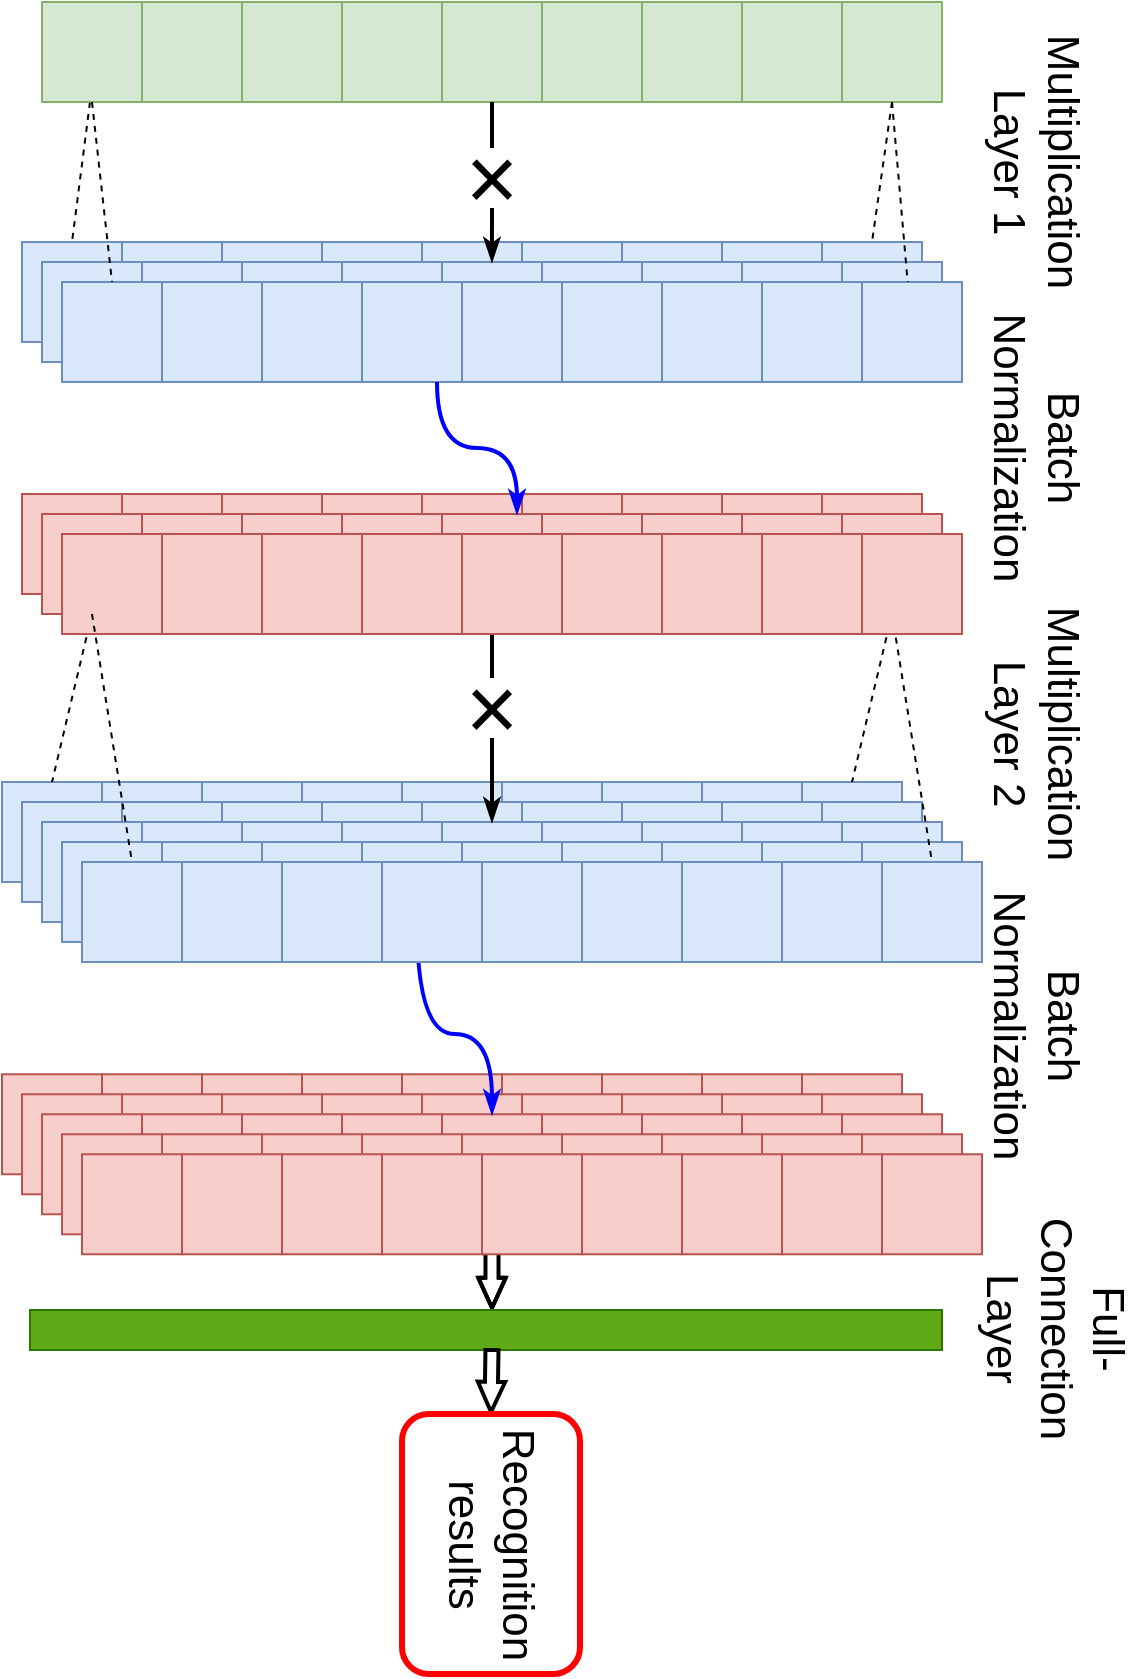 <mxfile version="10.8.4" type="github"><diagram id="c7hvyxZpMTyw9HyhRXOh" name="Page-1"><mxGraphModel dx="2818" dy="1021" grid="1" gridSize="10" guides="1" tooltips="1" connect="1" arrows="1" fold="1" page="1" pageScale="1" pageWidth="827" pageHeight="1169" background="#FFFFFF" math="0" shadow="0"><root><mxCell id="0"/><mxCell id="1" parent="0"/><mxCell id="ElHOxTtJ9Sg_juSngrBW-137" value="" style="endArrow=none;html=1;fontSize=45;exitX=0.5;exitY=0;exitDx=0;exitDy=0;strokeWidth=2;entryX=0.5;entryY=1;entryDx=0;entryDy=0;" parent="1" source="ElHOxTtJ9Sg_juSngrBW-136" edge="1" target="ElHOxTtJ9Sg_juSngrBW-229"><mxGeometry width="50" height="50" relative="1" as="geometry"><mxPoint x="-764" y="736" as="sourcePoint"/><mxPoint x="-400" y="485" as="targetPoint"/></mxGeometry></mxCell><mxCell id="ElHOxTtJ9Sg_juSngrBW-548" value="" style="rounded=0;whiteSpace=wrap;html=1;fillColor=#dae8fc;strokeColor=#6c8ebf;" parent="1" vertex="1"><mxGeometry x="-624" y="534" width="50" height="50" as="geometry"/></mxCell><mxCell id="ElHOxTtJ9Sg_juSngrBW-549" value="" style="rounded=0;whiteSpace=wrap;html=1;fillColor=#dae8fc;strokeColor=#6c8ebf;" parent="1" vertex="1"><mxGeometry x="-574" y="534" width="50" height="50" as="geometry"/></mxCell><mxCell id="ElHOxTtJ9Sg_juSngrBW-550" value="" style="rounded=0;whiteSpace=wrap;html=1;fillColor=#dae8fc;strokeColor=#6c8ebf;" parent="1" vertex="1"><mxGeometry x="-524" y="534" width="50" height="50" as="geometry"/></mxCell><mxCell id="ElHOxTtJ9Sg_juSngrBW-551" value="" style="rounded=0;whiteSpace=wrap;html=1;fillColor=#dae8fc;strokeColor=#6c8ebf;" parent="1" vertex="1"><mxGeometry x="-474" y="534" width="50" height="50" as="geometry"/></mxCell><mxCell id="ElHOxTtJ9Sg_juSngrBW-552" value="" style="rounded=0;whiteSpace=wrap;html=1;fillColor=#dae8fc;strokeColor=#6c8ebf;" parent="1" vertex="1"><mxGeometry x="-424" y="534" width="50" height="50" as="geometry"/></mxCell><mxCell id="ElHOxTtJ9Sg_juSngrBW-553" value="" style="rounded=0;whiteSpace=wrap;html=1;fillColor=#dae8fc;strokeColor=#6c8ebf;" parent="1" vertex="1"><mxGeometry x="-374" y="534" width="50" height="50" as="geometry"/></mxCell><mxCell id="ElHOxTtJ9Sg_juSngrBW-554" value="" style="rounded=0;whiteSpace=wrap;html=1;fillColor=#dae8fc;strokeColor=#6c8ebf;" parent="1" vertex="1"><mxGeometry x="-324" y="534" width="50" height="50" as="geometry"/></mxCell><mxCell id="ElHOxTtJ9Sg_juSngrBW-555" value="" style="rounded=0;whiteSpace=wrap;html=1;fillColor=#dae8fc;strokeColor=#6c8ebf;" parent="1" vertex="1"><mxGeometry x="-274" y="534" width="50" height="50" as="geometry"/></mxCell><mxCell id="ElHOxTtJ9Sg_juSngrBW-556" value="" style="rounded=0;whiteSpace=wrap;html=1;fillColor=#dae8fc;strokeColor=#6c8ebf;" parent="1" vertex="1"><mxGeometry x="-224" y="534" width="50" height="50" as="geometry"/></mxCell><mxCell id="ElHOxTtJ9Sg_juSngrBW-255" style="edgeStyle=none;rounded=0;orthogonalLoop=1;jettySize=auto;html=1;exitX=0.5;exitY=1;exitDx=0;exitDy=0;entryX=0.5;entryY=0;entryDx=0;entryDy=0;endArrow=none;endFill=0;strokeWidth=1;fontSize=45;dashed=1;" parent="1" source="ElHOxTtJ9Sg_juSngrBW-233" target="ElHOxTtJ9Sg_juSngrBW-556" edge="1"><mxGeometry relative="1" as="geometry"><mxPoint x="-163.833" y="480.667" as="sourcePoint"/><mxPoint x="-183.833" y="605.667" as="targetPoint"/></mxGeometry></mxCell><mxCell id="ElHOxTtJ9Sg_juSngrBW-253" style="edgeStyle=none;rounded=0;orthogonalLoop=1;jettySize=auto;html=1;exitX=0.5;exitY=1;exitDx=0;exitDy=0;endArrow=none;endFill=0;strokeWidth=1;fontSize=45;dashed=1;entryX=0.5;entryY=0;entryDx=0;entryDy=0;" parent="1" source="ElHOxTtJ9Sg_juSngrBW-225" target="ElHOxTtJ9Sg_juSngrBW-548" edge="1"><mxGeometry relative="1" as="geometry"><mxPoint x="-728.69" y="450.034" as="sourcePoint"/><mxPoint x="-748.69" y="534.172" as="targetPoint"/></mxGeometry></mxCell><mxCell id="ElHOxTtJ9Sg_juSngrBW-71" style="edgeStyle=none;rounded=0;orthogonalLoop=1;jettySize=auto;html=1;dashed=1;endArrow=none;endFill=0;strokeWidth=1;fontSize=45;entryX=0.5;entryY=0;entryDx=0;entryDy=0;" parent="1" target="ElHOxTtJ9Sg_juSngrBW-16" edge="1"><mxGeometry relative="1" as="geometry"><mxPoint x="-580" y="194" as="sourcePoint"/></mxGeometry></mxCell><mxCell id="ElHOxTtJ9Sg_juSngrBW-4" value="" style="rounded=0;whiteSpace=wrap;html=1;fillColor=#d5e8d4;strokeColor=#82b366;" parent="1" vertex="1"><mxGeometry x="-604" y="144" width="50" height="50" as="geometry"/></mxCell><mxCell id="ElHOxTtJ9Sg_juSngrBW-5" value="" style="rounded=0;whiteSpace=wrap;html=1;fillColor=#d5e8d4;strokeColor=#82b366;" parent="1" vertex="1"><mxGeometry x="-554" y="144" width="50" height="50" as="geometry"/></mxCell><mxCell id="ElHOxTtJ9Sg_juSngrBW-6" value="" style="rounded=0;whiteSpace=wrap;html=1;fillColor=#d5e8d4;strokeColor=#82b366;" parent="1" vertex="1"><mxGeometry x="-504" y="144" width="50" height="50" as="geometry"/></mxCell><mxCell id="ElHOxTtJ9Sg_juSngrBW-7" value="" style="rounded=0;whiteSpace=wrap;html=1;fillColor=#d5e8d4;strokeColor=#82b366;" parent="1" vertex="1"><mxGeometry x="-454" y="144" width="50" height="50" as="geometry"/></mxCell><mxCell id="ElHOxTtJ9Sg_juSngrBW-8" value="" style="rounded=0;whiteSpace=wrap;html=1;fillColor=#d5e8d4;strokeColor=#82b366;" parent="1" vertex="1"><mxGeometry x="-404" y="144" width="50" height="50" as="geometry"/></mxCell><mxCell id="ElHOxTtJ9Sg_juSngrBW-9" value="" style="rounded=0;whiteSpace=wrap;html=1;fillColor=#d5e8d4;strokeColor=#82b366;" parent="1" vertex="1"><mxGeometry x="-354" y="144" width="50" height="50" as="geometry"/></mxCell><mxCell id="ElHOxTtJ9Sg_juSngrBW-10" value="" style="rounded=0;whiteSpace=wrap;html=1;fillColor=#d5e8d4;strokeColor=#82b366;" parent="1" vertex="1"><mxGeometry x="-304" y="144" width="50" height="50" as="geometry"/></mxCell><mxCell id="ElHOxTtJ9Sg_juSngrBW-11" value="" style="rounded=0;whiteSpace=wrap;html=1;fillColor=#d5e8d4;strokeColor=#82b366;" parent="1" vertex="1"><mxGeometry x="-254" y="144" width="50" height="50" as="geometry"/></mxCell><mxCell id="ElHOxTtJ9Sg_juSngrBW-73" style="edgeStyle=none;rounded=0;orthogonalLoop=1;jettySize=auto;html=1;exitX=0.5;exitY=1;exitDx=0;exitDy=0;entryX=0.5;entryY=0;entryDx=0;entryDy=0;dashed=1;endArrow=none;endFill=0;strokeWidth=1;fontSize=45;" parent="1" source="ElHOxTtJ9Sg_juSngrBW-12" target="ElHOxTtJ9Sg_juSngrBW-24" edge="1"><mxGeometry relative="1" as="geometry"/></mxCell><mxCell id="ElHOxTtJ9Sg_juSngrBW-12" value="" style="rounded=0;whiteSpace=wrap;html=1;fillColor=#d5e8d4;strokeColor=#82b366;" parent="1" vertex="1"><mxGeometry x="-204" y="144" width="50" height="50" as="geometry"/></mxCell><mxCell id="ElHOxTtJ9Sg_juSngrBW-16" value="" style="rounded=0;whiteSpace=wrap;html=1;fillColor=#dae8fc;strokeColor=#6c8ebf;" parent="1" vertex="1"><mxGeometry x="-614" y="264" width="50" height="50" as="geometry"/></mxCell><mxCell id="ElHOxTtJ9Sg_juSngrBW-17" value="" style="rounded=0;whiteSpace=wrap;html=1;fillColor=#dae8fc;strokeColor=#6c8ebf;" parent="1" vertex="1"><mxGeometry x="-564" y="264" width="50" height="50" as="geometry"/></mxCell><mxCell id="ElHOxTtJ9Sg_juSngrBW-18" value="" style="rounded=0;whiteSpace=wrap;html=1;fillColor=#dae8fc;strokeColor=#6c8ebf;" parent="1" vertex="1"><mxGeometry x="-514" y="264" width="50" height="50" as="geometry"/></mxCell><mxCell id="ElHOxTtJ9Sg_juSngrBW-19" value="" style="rounded=0;whiteSpace=wrap;html=1;fillColor=#dae8fc;strokeColor=#6c8ebf;" parent="1" vertex="1"><mxGeometry x="-464" y="264" width="50" height="50" as="geometry"/></mxCell><mxCell id="ElHOxTtJ9Sg_juSngrBW-20" value="" style="rounded=0;whiteSpace=wrap;html=1;fillColor=#dae8fc;strokeColor=#6c8ebf;" parent="1" vertex="1"><mxGeometry x="-414" y="264" width="50" height="50" as="geometry"/></mxCell><mxCell id="ElHOxTtJ9Sg_juSngrBW-21" value="" style="rounded=0;whiteSpace=wrap;html=1;fillColor=#dae8fc;strokeColor=#6c8ebf;" parent="1" vertex="1"><mxGeometry x="-364" y="264" width="50" height="50" as="geometry"/></mxCell><mxCell id="ElHOxTtJ9Sg_juSngrBW-22" value="" style="rounded=0;whiteSpace=wrap;html=1;fillColor=#dae8fc;strokeColor=#6c8ebf;" parent="1" vertex="1"><mxGeometry x="-314" y="264" width="50" height="50" as="geometry"/></mxCell><mxCell id="ElHOxTtJ9Sg_juSngrBW-23" value="" style="rounded=0;whiteSpace=wrap;html=1;fillColor=#dae8fc;strokeColor=#6c8ebf;" parent="1" vertex="1"><mxGeometry x="-264" y="264" width="50" height="50" as="geometry"/></mxCell><mxCell id="ElHOxTtJ9Sg_juSngrBW-24" value="" style="rounded=0;whiteSpace=wrap;html=1;fillColor=#dae8fc;strokeColor=#6c8ebf;" parent="1" vertex="1"><mxGeometry x="-214" y="264" width="50" height="50" as="geometry"/></mxCell><mxCell id="ElHOxTtJ9Sg_juSngrBW-28" value="" style="rounded=0;whiteSpace=wrap;html=1;fillColor=#dae8fc;strokeColor=#6c8ebf;" parent="1" vertex="1"><mxGeometry x="-604" y="274" width="50" height="50" as="geometry"/></mxCell><mxCell id="ElHOxTtJ9Sg_juSngrBW-29" value="" style="rounded=0;whiteSpace=wrap;html=1;fillColor=#dae8fc;strokeColor=#6c8ebf;" parent="1" vertex="1"><mxGeometry x="-554" y="274" width="50" height="50" as="geometry"/></mxCell><mxCell id="ElHOxTtJ9Sg_juSngrBW-30" value="" style="rounded=0;whiteSpace=wrap;html=1;fillColor=#dae8fc;strokeColor=#6c8ebf;" parent="1" vertex="1"><mxGeometry x="-504" y="274" width="50" height="50" as="geometry"/></mxCell><mxCell id="ElHOxTtJ9Sg_juSngrBW-31" value="" style="rounded=0;whiteSpace=wrap;html=1;fillColor=#dae8fc;strokeColor=#6c8ebf;" parent="1" vertex="1"><mxGeometry x="-454" y="274" width="50" height="50" as="geometry"/></mxCell><mxCell id="ElHOxTtJ9Sg_juSngrBW-32" value="" style="rounded=0;whiteSpace=wrap;html=1;fillColor=#dae8fc;strokeColor=#6c8ebf;" parent="1" vertex="1"><mxGeometry x="-404" y="274" width="50" height="50" as="geometry"/></mxCell><mxCell id="ElHOxTtJ9Sg_juSngrBW-33" value="" style="rounded=0;whiteSpace=wrap;html=1;fillColor=#dae8fc;strokeColor=#6c8ebf;" parent="1" vertex="1"><mxGeometry x="-354" y="274" width="50" height="50" as="geometry"/></mxCell><mxCell id="ElHOxTtJ9Sg_juSngrBW-34" value="" style="rounded=0;whiteSpace=wrap;html=1;fillColor=#dae8fc;strokeColor=#6c8ebf;" parent="1" vertex="1"><mxGeometry x="-304" y="274" width="50" height="50" as="geometry"/></mxCell><mxCell id="ElHOxTtJ9Sg_juSngrBW-35" value="" style="rounded=0;whiteSpace=wrap;html=1;fillColor=#dae8fc;strokeColor=#6c8ebf;" parent="1" vertex="1"><mxGeometry x="-254" y="274" width="50" height="50" as="geometry"/></mxCell><mxCell id="ElHOxTtJ9Sg_juSngrBW-36" value="" style="rounded=0;whiteSpace=wrap;html=1;fillColor=#dae8fc;strokeColor=#6c8ebf;" parent="1" vertex="1"><mxGeometry x="-204" y="274" width="50" height="50" as="geometry"/></mxCell><mxCell id="ElHOxTtJ9Sg_juSngrBW-40" value="" style="rounded=0;whiteSpace=wrap;html=1;fillColor=#dae8fc;strokeColor=#6c8ebf;" parent="1" vertex="1"><mxGeometry x="-594" y="284" width="50" height="50" as="geometry"/></mxCell><mxCell id="ElHOxTtJ9Sg_juSngrBW-41" value="" style="rounded=0;whiteSpace=wrap;html=1;fillColor=#dae8fc;strokeColor=#6c8ebf;" parent="1" vertex="1"><mxGeometry x="-544" y="284" width="50" height="50" as="geometry"/></mxCell><mxCell id="ElHOxTtJ9Sg_juSngrBW-42" value="" style="rounded=0;whiteSpace=wrap;html=1;fillColor=#dae8fc;strokeColor=#6c8ebf;" parent="1" vertex="1"><mxGeometry x="-494" y="284" width="50" height="50" as="geometry"/></mxCell><mxCell id="ElHOxTtJ9Sg_juSngrBW-43" value="" style="rounded=0;whiteSpace=wrap;html=1;fillColor=#dae8fc;strokeColor=#6c8ebf;" parent="1" vertex="1"><mxGeometry x="-444" y="284" width="50" height="50" as="geometry"/></mxCell><mxCell id="ElHOxTtJ9Sg_juSngrBW-44" value="" style="rounded=0;whiteSpace=wrap;html=1;fillColor=#dae8fc;strokeColor=#6c8ebf;" parent="1" vertex="1"><mxGeometry x="-394" y="284" width="50" height="50" as="geometry"/></mxCell><mxCell id="ElHOxTtJ9Sg_juSngrBW-45" value="" style="rounded=0;whiteSpace=wrap;html=1;fillColor=#dae8fc;strokeColor=#6c8ebf;" parent="1" vertex="1"><mxGeometry x="-344" y="284" width="50" height="50" as="geometry"/></mxCell><mxCell id="ElHOxTtJ9Sg_juSngrBW-46" value="" style="rounded=0;whiteSpace=wrap;html=1;fillColor=#dae8fc;strokeColor=#6c8ebf;" parent="1" vertex="1"><mxGeometry x="-294" y="284" width="50" height="50" as="geometry"/></mxCell><mxCell id="ElHOxTtJ9Sg_juSngrBW-47" value="" style="rounded=0;whiteSpace=wrap;html=1;fillColor=#dae8fc;strokeColor=#6c8ebf;" parent="1" vertex="1"><mxGeometry x="-244" y="284" width="50" height="50" as="geometry"/></mxCell><mxCell id="ElHOxTtJ9Sg_juSngrBW-48" value="" style="rounded=0;whiteSpace=wrap;html=1;fillColor=#dae8fc;strokeColor=#6c8ebf;" parent="1" vertex="1"><mxGeometry x="-194" y="284" width="50" height="50" as="geometry"/></mxCell><mxCell id="ElHOxTtJ9Sg_juSngrBW-69" style="edgeStyle=none;rounded=0;orthogonalLoop=1;jettySize=auto;html=1;exitX=0.5;exitY=1;exitDx=0;exitDy=0;entryX=0.5;entryY=0;entryDx=0;entryDy=0;fontSize=45;endArrow=classicThin;endFill=1;strokeWidth=2;" parent="1" source="ElHOxTtJ9Sg_juSngrBW-49" edge="1"><mxGeometry relative="1" as="geometry"><mxPoint x="-379.034" y="273.897" as="targetPoint"/></mxGeometry></mxCell><mxCell id="ElHOxTtJ9Sg_juSngrBW-49" value="×" style="rounded=0;whiteSpace=wrap;html=1;textDirection=ltr;labelPosition=center;verticalLabelPosition=middle;align=center;verticalAlign=middle;fontSize=45;strokeColor=none;" parent="1" vertex="1"><mxGeometry x="-394" y="217" width="30" height="30" as="geometry"/></mxCell><mxCell id="ElHOxTtJ9Sg_juSngrBW-67" value="" style="endArrow=none;html=1;fontSize=45;entryX=0.5;entryY=1;entryDx=0;entryDy=0;exitX=0.5;exitY=0;exitDx=0;exitDy=0;strokeWidth=2;" parent="1" source="ElHOxTtJ9Sg_juSngrBW-49" target="ElHOxTtJ9Sg_juSngrBW-8" edge="1"><mxGeometry width="50" height="50" relative="1" as="geometry"><mxPoint x="-764" y="444" as="sourcePoint"/><mxPoint x="-714" y="394" as="targetPoint"/></mxGeometry></mxCell><mxCell id="ElHOxTtJ9Sg_juSngrBW-70" style="edgeStyle=none;rounded=0;orthogonalLoop=1;jettySize=auto;html=1;exitX=0.5;exitY=1;exitDx=0;exitDy=0;entryX=0.5;entryY=0;entryDx=0;entryDy=0;endArrow=none;endFill=0;strokeWidth=1;fontSize=45;dashed=1;" parent="1" source="ElHOxTtJ9Sg_juSngrBW-4" target="ElHOxTtJ9Sg_juSngrBW-40" edge="1"><mxGeometry relative="1" as="geometry"><mxPoint x="-729" y="194" as="sourcePoint"/></mxGeometry></mxCell><mxCell id="ElHOxTtJ9Sg_juSngrBW-72" style="edgeStyle=none;rounded=0;orthogonalLoop=1;jettySize=auto;html=1;exitX=0.5;exitY=1;exitDx=0;exitDy=0;dashed=1;endArrow=none;endFill=0;strokeWidth=1;fontSize=45;" parent="1" source="ElHOxTtJ9Sg_juSngrBW-12" target="ElHOxTtJ9Sg_juSngrBW-48" edge="1"><mxGeometry relative="1" as="geometry"/></mxCell><mxCell id="ElHOxTtJ9Sg_juSngrBW-136" value="×" style="rounded=0;whiteSpace=wrap;html=1;textDirection=ltr;labelPosition=center;verticalLabelPosition=middle;align=center;verticalAlign=middle;fontSize=45;strokeColor=none;" parent="1" vertex="1"><mxGeometry x="-394" y="482" width="30" height="30" as="geometry"/></mxCell><mxCell id="ElHOxTtJ9Sg_juSngrBW-213" value="" style="rounded=0;whiteSpace=wrap;html=1;fillColor=#f8cecc;strokeColor=#b85450;" parent="1" vertex="1"><mxGeometry x="-614" y="390" width="50" height="50" as="geometry"/></mxCell><mxCell id="ElHOxTtJ9Sg_juSngrBW-214" value="" style="rounded=0;whiteSpace=wrap;html=1;fillColor=#f8cecc;strokeColor=#b85450;" parent="1" vertex="1"><mxGeometry x="-564" y="390" width="50" height="50" as="geometry"/></mxCell><mxCell id="ElHOxTtJ9Sg_juSngrBW-215" value="" style="rounded=0;whiteSpace=wrap;html=1;fillColor=#f8cecc;strokeColor=#b85450;" parent="1" vertex="1"><mxGeometry x="-514" y="390" width="50" height="50" as="geometry"/></mxCell><mxCell id="ElHOxTtJ9Sg_juSngrBW-216" value="" style="rounded=0;whiteSpace=wrap;html=1;fillColor=#f8cecc;strokeColor=#b85450;" parent="1" vertex="1"><mxGeometry x="-464" y="390" width="50" height="50" as="geometry"/></mxCell><mxCell id="ElHOxTtJ9Sg_juSngrBW-217" value="" style="rounded=0;whiteSpace=wrap;html=1;fillColor=#f8cecc;strokeColor=#b85450;" parent="1" vertex="1"><mxGeometry x="-414" y="390" width="50" height="50" as="geometry"/></mxCell><mxCell id="ElHOxTtJ9Sg_juSngrBW-218" value="" style="rounded=0;whiteSpace=wrap;html=1;fillColor=#f8cecc;strokeColor=#b85450;" parent="1" vertex="1"><mxGeometry x="-364" y="390" width="50" height="50" as="geometry"/></mxCell><mxCell id="ElHOxTtJ9Sg_juSngrBW-219" value="" style="rounded=0;whiteSpace=wrap;html=1;fillColor=#f8cecc;strokeColor=#b85450;" parent="1" vertex="1"><mxGeometry x="-314" y="390" width="50" height="50" as="geometry"/></mxCell><mxCell id="ElHOxTtJ9Sg_juSngrBW-220" value="" style="rounded=0;whiteSpace=wrap;html=1;fillColor=#f8cecc;strokeColor=#b85450;" parent="1" vertex="1"><mxGeometry x="-264" y="390" width="50" height="50" as="geometry"/></mxCell><mxCell id="ElHOxTtJ9Sg_juSngrBW-221" value="" style="rounded=0;whiteSpace=wrap;html=1;fillColor=#f8cecc;strokeColor=#b85450;" parent="1" vertex="1"><mxGeometry x="-214" y="390" width="50" height="50" as="geometry"/></mxCell><mxCell id="ElHOxTtJ9Sg_juSngrBW-225" value="" style="rounded=0;whiteSpace=wrap;html=1;fillColor=#f8cecc;strokeColor=#b85450;" parent="1" vertex="1"><mxGeometry x="-604" y="400" width="50" height="50" as="geometry"/></mxCell><mxCell id="ElHOxTtJ9Sg_juSngrBW-226" value="" style="rounded=0;whiteSpace=wrap;html=1;fillColor=#f8cecc;strokeColor=#b85450;" parent="1" vertex="1"><mxGeometry x="-554" y="400" width="50" height="50" as="geometry"/></mxCell><mxCell id="ElHOxTtJ9Sg_juSngrBW-227" value="" style="rounded=0;whiteSpace=wrap;html=1;fillColor=#f8cecc;strokeColor=#b85450;" parent="1" vertex="1"><mxGeometry x="-504" y="400" width="50" height="50" as="geometry"/></mxCell><mxCell id="ElHOxTtJ9Sg_juSngrBW-228" value="" style="rounded=0;whiteSpace=wrap;html=1;fillColor=#f8cecc;strokeColor=#b85450;" parent="1" vertex="1"><mxGeometry x="-454" y="400" width="50" height="50" as="geometry"/></mxCell><mxCell id="ElHOxTtJ9Sg_juSngrBW-229" value="" style="rounded=0;whiteSpace=wrap;html=1;fillColor=#f8cecc;strokeColor=#b85450;" parent="1" vertex="1"><mxGeometry x="-404" y="400" width="50" height="50" as="geometry"/></mxCell><mxCell id="ElHOxTtJ9Sg_juSngrBW-230" value="" style="rounded=0;whiteSpace=wrap;html=1;fillColor=#f8cecc;strokeColor=#b85450;" parent="1" vertex="1"><mxGeometry x="-354" y="400" width="50" height="50" as="geometry"/></mxCell><mxCell id="ElHOxTtJ9Sg_juSngrBW-231" value="" style="rounded=0;whiteSpace=wrap;html=1;fillColor=#f8cecc;strokeColor=#b85450;" parent="1" vertex="1"><mxGeometry x="-304" y="400" width="50" height="50" as="geometry"/></mxCell><mxCell id="ElHOxTtJ9Sg_juSngrBW-232" value="" style="rounded=0;whiteSpace=wrap;html=1;fillColor=#f8cecc;strokeColor=#b85450;" parent="1" vertex="1"><mxGeometry x="-254" y="400" width="50" height="50" as="geometry"/></mxCell><mxCell id="ElHOxTtJ9Sg_juSngrBW-233" value="" style="rounded=0;whiteSpace=wrap;html=1;fillColor=#f8cecc;strokeColor=#b85450;" parent="1" vertex="1"><mxGeometry x="-204" y="400" width="50" height="50" as="geometry"/></mxCell><mxCell id="ElHOxTtJ9Sg_juSngrBW-237" value="" style="rounded=0;whiteSpace=wrap;html=1;fillColor=#f8cecc;strokeColor=#b85450;" parent="1" vertex="1"><mxGeometry x="-594" y="410" width="50" height="50" as="geometry"/></mxCell><mxCell id="ElHOxTtJ9Sg_juSngrBW-238" value="" style="rounded=0;whiteSpace=wrap;html=1;fillColor=#f8cecc;strokeColor=#b85450;" parent="1" vertex="1"><mxGeometry x="-544" y="410" width="50" height="50" as="geometry"/></mxCell><mxCell id="ElHOxTtJ9Sg_juSngrBW-239" value="" style="rounded=0;whiteSpace=wrap;html=1;fillColor=#f8cecc;strokeColor=#b85450;" parent="1" vertex="1"><mxGeometry x="-494" y="410" width="50" height="50" as="geometry"/></mxCell><mxCell id="ElHOxTtJ9Sg_juSngrBW-240" value="" style="rounded=0;whiteSpace=wrap;html=1;fillColor=#f8cecc;strokeColor=#b85450;" parent="1" vertex="1"><mxGeometry x="-444" y="410" width="50" height="50" as="geometry"/></mxCell><mxCell id="ElHOxTtJ9Sg_juSngrBW-241" value="" style="rounded=0;whiteSpace=wrap;html=1;fillColor=#f8cecc;strokeColor=#b85450;" parent="1" vertex="1"><mxGeometry x="-394" y="410" width="50" height="50" as="geometry"/></mxCell><mxCell id="ElHOxTtJ9Sg_juSngrBW-242" value="" style="rounded=0;whiteSpace=wrap;html=1;fillColor=#f8cecc;strokeColor=#b85450;" parent="1" vertex="1"><mxGeometry x="-344" y="410" width="50" height="50" as="geometry"/></mxCell><mxCell id="ElHOxTtJ9Sg_juSngrBW-243" value="" style="rounded=0;whiteSpace=wrap;html=1;fillColor=#f8cecc;strokeColor=#b85450;" parent="1" vertex="1"><mxGeometry x="-294" y="410" width="50" height="50" as="geometry"/></mxCell><mxCell id="ElHOxTtJ9Sg_juSngrBW-244" value="" style="rounded=0;whiteSpace=wrap;html=1;fillColor=#f8cecc;strokeColor=#b85450;" parent="1" vertex="1"><mxGeometry x="-244" y="410" width="50" height="50" as="geometry"/></mxCell><mxCell id="ElHOxTtJ9Sg_juSngrBW-256" value="Multiplication Layer 1" style="rounded=0;whiteSpace=wrap;html=1;fontSize=22;align=center;strokeColor=none;fontFamily=Helvetica;rotation=90;" parent="1" vertex="1"><mxGeometry x="-154" y="200" width="94" height="48" as="geometry"/></mxCell><mxCell id="ElHOxTtJ9Sg_juSngrBW-261" value="Batch Normalization&lt;br style=&quot;font-size: 22px;&quot;&gt;" style="rounded=0;whiteSpace=wrap;html=1;fontSize=22;align=center;strokeColor=none;fontFamily=Helvetica;rotation=90;" parent="1" vertex="1"><mxGeometry x="-154" y="343" width="94" height="48" as="geometry"/></mxCell><mxCell id="ElHOxTtJ9Sg_juSngrBW-475" value="" style="rounded=0;whiteSpace=wrap;html=1;fillColor=#dae8fc;strokeColor=#6c8ebf;" parent="1" vertex="1"><mxGeometry x="-614" y="544" width="50" height="50" as="geometry"/></mxCell><mxCell id="ElHOxTtJ9Sg_juSngrBW-476" value="" style="rounded=0;whiteSpace=wrap;html=1;fillColor=#dae8fc;strokeColor=#6c8ebf;" parent="1" vertex="1"><mxGeometry x="-564" y="544" width="50" height="50" as="geometry"/></mxCell><mxCell id="ElHOxTtJ9Sg_juSngrBW-477" value="" style="rounded=0;whiteSpace=wrap;html=1;fillColor=#dae8fc;strokeColor=#6c8ebf;" parent="1" vertex="1"><mxGeometry x="-514" y="544" width="50" height="50" as="geometry"/></mxCell><mxCell id="ElHOxTtJ9Sg_juSngrBW-478" value="" style="rounded=0;whiteSpace=wrap;html=1;fillColor=#dae8fc;strokeColor=#6c8ebf;" parent="1" vertex="1"><mxGeometry x="-464" y="544" width="50" height="50" as="geometry"/></mxCell><mxCell id="ElHOxTtJ9Sg_juSngrBW-479" value="" style="rounded=0;whiteSpace=wrap;html=1;fillColor=#dae8fc;strokeColor=#6c8ebf;" parent="1" vertex="1"><mxGeometry x="-414" y="544" width="50" height="50" as="geometry"/></mxCell><mxCell id="ElHOxTtJ9Sg_juSngrBW-480" value="" style="rounded=0;whiteSpace=wrap;html=1;fillColor=#dae8fc;strokeColor=#6c8ebf;" parent="1" vertex="1"><mxGeometry x="-364" y="544" width="50" height="50" as="geometry"/></mxCell><mxCell id="ElHOxTtJ9Sg_juSngrBW-481" value="" style="rounded=0;whiteSpace=wrap;html=1;fillColor=#dae8fc;strokeColor=#6c8ebf;" parent="1" vertex="1"><mxGeometry x="-314" y="544" width="50" height="50" as="geometry"/></mxCell><mxCell id="ElHOxTtJ9Sg_juSngrBW-482" value="" style="rounded=0;whiteSpace=wrap;html=1;fillColor=#dae8fc;strokeColor=#6c8ebf;" parent="1" vertex="1"><mxGeometry x="-264" y="544" width="50" height="50" as="geometry"/></mxCell><mxCell id="ElHOxTtJ9Sg_juSngrBW-483" value="" style="rounded=0;whiteSpace=wrap;html=1;fillColor=#dae8fc;strokeColor=#6c8ebf;" parent="1" vertex="1"><mxGeometry x="-214" y="544" width="50" height="50" as="geometry"/></mxCell><mxCell id="ElHOxTtJ9Sg_juSngrBW-487" value="" style="rounded=0;whiteSpace=wrap;html=1;fillColor=#dae8fc;strokeColor=#6c8ebf;" parent="1" vertex="1"><mxGeometry x="-604" y="554" width="50" height="50" as="geometry"/></mxCell><mxCell id="ElHOxTtJ9Sg_juSngrBW-488" value="" style="rounded=0;whiteSpace=wrap;html=1;fillColor=#dae8fc;strokeColor=#6c8ebf;" parent="1" vertex="1"><mxGeometry x="-554" y="554" width="50" height="50" as="geometry"/></mxCell><mxCell id="ElHOxTtJ9Sg_juSngrBW-489" value="" style="rounded=0;whiteSpace=wrap;html=1;fillColor=#dae8fc;strokeColor=#6c8ebf;" parent="1" vertex="1"><mxGeometry x="-504" y="554" width="50" height="50" as="geometry"/></mxCell><mxCell id="ElHOxTtJ9Sg_juSngrBW-490" value="" style="rounded=0;whiteSpace=wrap;html=1;fillColor=#dae8fc;strokeColor=#6c8ebf;" parent="1" vertex="1"><mxGeometry x="-454" y="554" width="50" height="50" as="geometry"/></mxCell><mxCell id="ElHOxTtJ9Sg_juSngrBW-491" value="" style="rounded=0;whiteSpace=wrap;html=1;fillColor=#dae8fc;strokeColor=#6c8ebf;" parent="1" vertex="1"><mxGeometry x="-404" y="554" width="50" height="50" as="geometry"/></mxCell><mxCell id="ElHOxTtJ9Sg_juSngrBW-492" value="" style="rounded=0;whiteSpace=wrap;html=1;fillColor=#dae8fc;strokeColor=#6c8ebf;" parent="1" vertex="1"><mxGeometry x="-354" y="554" width="50" height="50" as="geometry"/></mxCell><mxCell id="ElHOxTtJ9Sg_juSngrBW-493" value="" style="rounded=0;whiteSpace=wrap;html=1;fillColor=#dae8fc;strokeColor=#6c8ebf;" parent="1" vertex="1"><mxGeometry x="-304" y="554" width="50" height="50" as="geometry"/></mxCell><mxCell id="ElHOxTtJ9Sg_juSngrBW-494" value="" style="rounded=0;whiteSpace=wrap;html=1;fillColor=#dae8fc;strokeColor=#6c8ebf;" parent="1" vertex="1"><mxGeometry x="-254" y="554" width="50" height="50" as="geometry"/></mxCell><mxCell id="ElHOxTtJ9Sg_juSngrBW-495" value="" style="rounded=0;whiteSpace=wrap;html=1;fillColor=#dae8fc;strokeColor=#6c8ebf;" parent="1" vertex="1"><mxGeometry x="-204" y="554" width="50" height="50" as="geometry"/></mxCell><mxCell id="ElHOxTtJ9Sg_juSngrBW-499" value="" style="rounded=0;whiteSpace=wrap;html=1;fillColor=#dae8fc;strokeColor=#6c8ebf;" parent="1" vertex="1"><mxGeometry x="-594" y="564" width="50" height="50" as="geometry"/></mxCell><mxCell id="ElHOxTtJ9Sg_juSngrBW-500" value="" style="rounded=0;whiteSpace=wrap;html=1;fillColor=#dae8fc;strokeColor=#6c8ebf;" parent="1" vertex="1"><mxGeometry x="-544" y="564" width="50" height="50" as="geometry"/></mxCell><mxCell id="ElHOxTtJ9Sg_juSngrBW-501" value="" style="rounded=0;whiteSpace=wrap;html=1;fillColor=#dae8fc;strokeColor=#6c8ebf;" parent="1" vertex="1"><mxGeometry x="-494" y="564" width="50" height="50" as="geometry"/></mxCell><mxCell id="ElHOxTtJ9Sg_juSngrBW-502" value="" style="rounded=0;whiteSpace=wrap;html=1;fillColor=#dae8fc;strokeColor=#6c8ebf;" parent="1" vertex="1"><mxGeometry x="-444" y="564" width="50" height="50" as="geometry"/></mxCell><mxCell id="ElHOxTtJ9Sg_juSngrBW-503" value="" style="rounded=0;whiteSpace=wrap;html=1;fillColor=#dae8fc;strokeColor=#6c8ebf;" parent="1" vertex="1"><mxGeometry x="-394" y="564" width="50" height="50" as="geometry"/></mxCell><mxCell id="ElHOxTtJ9Sg_juSngrBW-504" value="" style="rounded=0;whiteSpace=wrap;html=1;fillColor=#dae8fc;strokeColor=#6c8ebf;" parent="1" vertex="1"><mxGeometry x="-344" y="564" width="50" height="50" as="geometry"/></mxCell><mxCell id="ElHOxTtJ9Sg_juSngrBW-505" value="" style="rounded=0;whiteSpace=wrap;html=1;fillColor=#dae8fc;strokeColor=#6c8ebf;" parent="1" vertex="1"><mxGeometry x="-294" y="564" width="50" height="50" as="geometry"/></mxCell><mxCell id="ElHOxTtJ9Sg_juSngrBW-506" value="" style="rounded=0;whiteSpace=wrap;html=1;fillColor=#dae8fc;strokeColor=#6c8ebf;" parent="1" vertex="1"><mxGeometry x="-244" y="564" width="50" height="50" as="geometry"/></mxCell><mxCell id="ElHOxTtJ9Sg_juSngrBW-507" value="" style="rounded=0;whiteSpace=wrap;html=1;fillColor=#dae8fc;strokeColor=#6c8ebf;" parent="1" vertex="1"><mxGeometry x="-194" y="564" width="50" height="50" as="geometry"/></mxCell><mxCell id="ElHOxTtJ9Sg_juSngrBW-585" style="edgeStyle=orthogonalEdgeStyle;shape=flexArrow;curved=1;rounded=0;orthogonalLoop=1;jettySize=auto;html=1;labelBackgroundColor=none;endArrow=classicThin;endFill=1;strokeColor=#000000;strokeWidth=2;fontFamily=Times New Roman;fontSize=30;width=5.517;endSize=4.366;endWidth=5.161;exitX=0.5;exitY=1;exitDx=0;exitDy=0;" parent="1" source="KypEBTbA186tR9QE34Gd-25" edge="1"><mxGeometry relative="1" as="geometry"><mxPoint x="-370" y="784" as="sourcePoint"/><mxPoint x="-379" y="798" as="targetPoint"/></mxGeometry></mxCell><mxCell id="ElHOxTtJ9Sg_juSngrBW-252" style="edgeStyle=none;rounded=0;orthogonalLoop=1;jettySize=auto;html=1;exitX=0.5;exitY=1;exitDx=0;exitDy=0;entryX=0.5;entryY=0;entryDx=0;entryDy=0;endArrow=none;endFill=0;strokeWidth=1;fontSize=45;dashed=1;" parent="1" source="ElHOxTtJ9Sg_juSngrBW-225" target="ElHOxTtJ9Sg_juSngrBW-560" edge="1"><mxGeometry relative="1" as="geometry"><mxPoint x="-728.69" y="450.034" as="sourcePoint"/><mxPoint x="-708.69" y="574.172" as="targetPoint"/></mxGeometry></mxCell><mxCell id="ElHOxTtJ9Sg_juSngrBW-560" value="" style="rounded=0;whiteSpace=wrap;html=1;fillColor=#dae8fc;strokeColor=#6c8ebf;" parent="1" vertex="1"><mxGeometry x="-584" y="574" width="50" height="50" as="geometry"/></mxCell><mxCell id="ElHOxTtJ9Sg_juSngrBW-561" value="" style="rounded=0;whiteSpace=wrap;html=1;fillColor=#dae8fc;strokeColor=#6c8ebf;" parent="1" vertex="1"><mxGeometry x="-534" y="574" width="50" height="50" as="geometry"/></mxCell><mxCell id="ElHOxTtJ9Sg_juSngrBW-563" value="" style="rounded=0;whiteSpace=wrap;html=1;fillColor=#dae8fc;strokeColor=#6c8ebf;" parent="1" vertex="1"><mxGeometry x="-484" y="574" width="50" height="50" as="geometry"/></mxCell><mxCell id="ElHOxTtJ9Sg_juSngrBW-564" value="" style="rounded=0;whiteSpace=wrap;html=1;fillColor=#dae8fc;strokeColor=#6c8ebf;" parent="1" vertex="1"><mxGeometry x="-384" y="574" width="50" height="50" as="geometry"/></mxCell><mxCell id="ElHOxTtJ9Sg_juSngrBW-565" value="" style="rounded=0;whiteSpace=wrap;html=1;fillColor=#dae8fc;strokeColor=#6c8ebf;" parent="1" vertex="1"><mxGeometry x="-334" y="574" width="50" height="50" as="geometry"/></mxCell><mxCell id="ElHOxTtJ9Sg_juSngrBW-566" value="" style="rounded=0;whiteSpace=wrap;html=1;fillColor=#dae8fc;strokeColor=#6c8ebf;" parent="1" vertex="1"><mxGeometry x="-284" y="574" width="50" height="50" as="geometry"/></mxCell><mxCell id="ElHOxTtJ9Sg_juSngrBW-567" value="" style="rounded=0;whiteSpace=wrap;html=1;fillColor=#dae8fc;strokeColor=#6c8ebf;" parent="1" vertex="1"><mxGeometry x="-234" y="574" width="50" height="50" as="geometry"/></mxCell><mxCell id="ElHOxTtJ9Sg_juSngrBW-568" value="" style="rounded=0;whiteSpace=wrap;html=1;fillColor=#dae8fc;strokeColor=#6c8ebf;" parent="1" vertex="1"><mxGeometry x="-184" y="574" width="50" height="50" as="geometry"/></mxCell><mxCell id="ElHOxTtJ9Sg_juSngrBW-571" value="" style="rounded=0;whiteSpace=wrap;html=1;fontFamily=Times New Roman;fontSize=30;align=center;fillColor=#60a917;strokeColor=#2D7600;fontColor=#ffffff;" parent="1" vertex="1"><mxGeometry x="-610" y="798" width="456" height="20" as="geometry"/></mxCell><mxCell id="ElHOxTtJ9Sg_juSngrBW-573" value="Full-Connection&lt;br&gt;Layer&lt;br&gt;" style="rounded=0;whiteSpace=wrap;html=1;fontSize=22;align=center;strokeColor=none;fontFamily=Helvetica;rotation=90;" parent="1" vertex="1"><mxGeometry x="-144" y="792" width="94" height="31" as="geometry"/></mxCell><mxCell id="ElHOxTtJ9Sg_juSngrBW-588" style="edgeStyle=orthogonalEdgeStyle;shape=flexArrow;curved=1;rounded=0;orthogonalLoop=1;jettySize=auto;html=1;labelBackgroundColor=none;endArrow=classicThin;endFill=1;strokeColor=#000000;strokeWidth=2;fontFamily=Times New Roman;fontSize=30;width=5.517;endSize=4.366;endWidth=5.161;entryX=0.5;entryY=1;entryDx=0;entryDy=0;" parent="1" target="-4idpYGC1Y7KquxaC1Fo-225" edge="1"><mxGeometry relative="1" as="geometry"><mxPoint x="-379" y="817" as="sourcePoint"/><mxPoint x="-469" y="860" as="targetPoint"/></mxGeometry></mxCell><mxCell id="bkXV8EflNTgjKdjGCSBv-35" style="edgeStyle=orthogonalEdgeStyle;curved=1;rounded=0;orthogonalLoop=1;jettySize=auto;html=1;exitX=0.75;exitY=1;exitDx=0;exitDy=0;entryX=0.75;entryY=0;entryDx=0;entryDy=0;fontFamily=Helvetica;fontSize=45;fontColor=#000000;strokeColor=#0000FF;strokeWidth=2;endFill=1;endArrow=classicThin;" parent="1" source="ElHOxTtJ9Sg_juSngrBW-43" target="ElHOxTtJ9Sg_juSngrBW-229" edge="1"><mxGeometry relative="1" as="geometry"/></mxCell><mxCell id="ElHOxTtJ9Sg_juSngrBW-254" style="edgeStyle=none;rounded=0;orthogonalLoop=1;jettySize=auto;html=1;entryX=0.5;entryY=0;entryDx=0;entryDy=0;endArrow=none;endFill=0;strokeWidth=1;fontSize=45;dashed=1;exitX=0.5;exitY=1;exitDx=0;exitDy=0;" parent="1" source="ElHOxTtJ9Sg_juSngrBW-233" target="ElHOxTtJ9Sg_juSngrBW-568" edge="1"><mxGeometry relative="1" as="geometry"><mxPoint x="-159" y="526" as="sourcePoint"/><mxPoint x="-159.077" y="641.077" as="targetPoint"/></mxGeometry></mxCell><mxCell id="ElHOxTtJ9Sg_juSngrBW-245" value="" style="rounded=0;whiteSpace=wrap;html=1;fillColor=#f8cecc;strokeColor=#b85450;" parent="1" vertex="1"><mxGeometry x="-194" y="410" width="50" height="50" as="geometry"/></mxCell><mxCell id="ElHOxTtJ9Sg_juSngrBW-135" style="edgeStyle=none;rounded=0;orthogonalLoop=1;jettySize=auto;html=1;exitX=0.5;exitY=1;exitDx=0;exitDy=0;fontSize=45;endArrow=classicThin;endFill=1;strokeWidth=2;entryX=0.5;entryY=0;entryDx=0;entryDy=0;" parent="1" source="ElHOxTtJ9Sg_juSngrBW-136" edge="1" target="ElHOxTtJ9Sg_juSngrBW-491"><mxGeometry relative="1" as="geometry"><mxPoint x="-379.5" y="544" as="targetPoint"/><mxPoint x="-379.333" y="552" as="sourcePoint"/></mxGeometry></mxCell><mxCell id="-4idpYGC1Y7KquxaC1Fo-222" value="Multiplication Layer 2" style="rounded=0;whiteSpace=wrap;html=1;fontSize=22;align=center;strokeColor=none;fontFamily=Helvetica;rotation=90;" parent="1" vertex="1"><mxGeometry x="-154" y="486" width="94" height="48" as="geometry"/></mxCell><mxCell id="-4idpYGC1Y7KquxaC1Fo-224" value="Batch Normalization&lt;br style=&quot;font-size: 22px;&quot;&gt;" style="rounded=0;whiteSpace=wrap;html=1;fontSize=22;align=center;strokeColor=none;fontFamily=Helvetica;rotation=90;" parent="1" vertex="1"><mxGeometry x="-154" y="632" width="94" height="48" as="geometry"/></mxCell><mxCell id="-4idpYGC1Y7KquxaC1Fo-225" value="Recognition results" style="rounded=1;whiteSpace=wrap;html=1;fontSize=22;strokeColor=#FF0000;strokeWidth=3;flipV=0;horizontal=0;rotation=-180;fontFamily=Helvetica;fontStyle=0" parent="1" vertex="1"><mxGeometry x="-424" y="850" width="89" height="130" as="geometry"/></mxCell><mxCell id="KypEBTbA186tR9QE34Gd-3" value="" style="rounded=0;whiteSpace=wrap;html=1;fillColor=#f8cecc;strokeColor=#b85450;" vertex="1" parent="1"><mxGeometry x="-624" y="680.138" width="50" height="50" as="geometry"/></mxCell><mxCell id="KypEBTbA186tR9QE34Gd-4" value="" style="rounded=0;whiteSpace=wrap;html=1;fillColor=#f8cecc;strokeColor=#b85450;" vertex="1" parent="1"><mxGeometry x="-574" y="680.138" width="50" height="50" as="geometry"/></mxCell><mxCell id="KypEBTbA186tR9QE34Gd-5" value="" style="rounded=0;whiteSpace=wrap;html=1;fillColor=#f8cecc;strokeColor=#b85450;" vertex="1" parent="1"><mxGeometry x="-524" y="680.138" width="50" height="50" as="geometry"/></mxCell><mxCell id="KypEBTbA186tR9QE34Gd-6" value="" style="rounded=0;whiteSpace=wrap;html=1;fillColor=#f8cecc;strokeColor=#b85450;" vertex="1" parent="1"><mxGeometry x="-474" y="680.138" width="50" height="50" as="geometry"/></mxCell><mxCell id="KypEBTbA186tR9QE34Gd-7" value="" style="rounded=0;whiteSpace=wrap;html=1;fillColor=#f8cecc;strokeColor=#b85450;" vertex="1" parent="1"><mxGeometry x="-424" y="680.138" width="50" height="50" as="geometry"/></mxCell><mxCell id="KypEBTbA186tR9QE34Gd-8" value="" style="rounded=0;whiteSpace=wrap;html=1;fillColor=#f8cecc;strokeColor=#b85450;" vertex="1" parent="1"><mxGeometry x="-374" y="680.138" width="50" height="50" as="geometry"/></mxCell><mxCell id="KypEBTbA186tR9QE34Gd-9" value="" style="rounded=0;whiteSpace=wrap;html=1;fillColor=#f8cecc;strokeColor=#b85450;" vertex="1" parent="1"><mxGeometry x="-324" y="680.138" width="50" height="50" as="geometry"/></mxCell><mxCell id="KypEBTbA186tR9QE34Gd-10" value="" style="rounded=0;whiteSpace=wrap;html=1;fillColor=#f8cecc;strokeColor=#b85450;" vertex="1" parent="1"><mxGeometry x="-274" y="680.138" width="50" height="50" as="geometry"/></mxCell><mxCell id="KypEBTbA186tR9QE34Gd-11" value="" style="rounded=0;whiteSpace=wrap;html=1;fillColor=#f8cecc;strokeColor=#b85450;" vertex="1" parent="1"><mxGeometry x="-224" y="680.138" width="50" height="50" as="geometry"/></mxCell><mxCell id="KypEBTbA186tR9QE34Gd-12" value="" style="rounded=0;whiteSpace=wrap;html=1;fillColor=#f8cecc;strokeColor=#b85450;" vertex="1" parent="1"><mxGeometry x="-614" y="690.138" width="50" height="50" as="geometry"/></mxCell><mxCell id="KypEBTbA186tR9QE34Gd-13" value="" style="rounded=0;whiteSpace=wrap;html=1;fillColor=#f8cecc;strokeColor=#b85450;" vertex="1" parent="1"><mxGeometry x="-564" y="690.138" width="50" height="50" as="geometry"/></mxCell><mxCell id="KypEBTbA186tR9QE34Gd-14" value="" style="rounded=0;whiteSpace=wrap;html=1;fillColor=#f8cecc;strokeColor=#b85450;" vertex="1" parent="1"><mxGeometry x="-514" y="690.138" width="50" height="50" as="geometry"/></mxCell><mxCell id="KypEBTbA186tR9QE34Gd-15" value="" style="rounded=0;whiteSpace=wrap;html=1;fillColor=#f8cecc;strokeColor=#b85450;" vertex="1" parent="1"><mxGeometry x="-464" y="690.138" width="50" height="50" as="geometry"/></mxCell><mxCell id="KypEBTbA186tR9QE34Gd-16" value="" style="rounded=0;whiteSpace=wrap;html=1;fillColor=#f8cecc;strokeColor=#b85450;" vertex="1" parent="1"><mxGeometry x="-414" y="690.138" width="50" height="50" as="geometry"/></mxCell><mxCell id="KypEBTbA186tR9QE34Gd-17" value="" style="rounded=0;whiteSpace=wrap;html=1;fillColor=#f8cecc;strokeColor=#b85450;" vertex="1" parent="1"><mxGeometry x="-364" y="690.138" width="50" height="50" as="geometry"/></mxCell><mxCell id="KypEBTbA186tR9QE34Gd-18" value="" style="rounded=0;whiteSpace=wrap;html=1;fillColor=#f8cecc;strokeColor=#b85450;" vertex="1" parent="1"><mxGeometry x="-314" y="690.138" width="50" height="50" as="geometry"/></mxCell><mxCell id="KypEBTbA186tR9QE34Gd-19" value="" style="rounded=0;whiteSpace=wrap;html=1;fillColor=#f8cecc;strokeColor=#b85450;" vertex="1" parent="1"><mxGeometry x="-264" y="690.138" width="50" height="50" as="geometry"/></mxCell><mxCell id="KypEBTbA186tR9QE34Gd-20" value="" style="rounded=0;whiteSpace=wrap;html=1;fillColor=#f8cecc;strokeColor=#b85450;" vertex="1" parent="1"><mxGeometry x="-214" y="690.138" width="50" height="50" as="geometry"/></mxCell><mxCell id="KypEBTbA186tR9QE34Gd-21" value="" style="rounded=0;whiteSpace=wrap;html=1;fillColor=#f8cecc;strokeColor=#b85450;" vertex="1" parent="1"><mxGeometry x="-604" y="700.138" width="50" height="50" as="geometry"/></mxCell><mxCell id="KypEBTbA186tR9QE34Gd-22" value="" style="rounded=0;whiteSpace=wrap;html=1;fillColor=#f8cecc;strokeColor=#b85450;" vertex="1" parent="1"><mxGeometry x="-554" y="700.138" width="50" height="50" as="geometry"/></mxCell><mxCell id="KypEBTbA186tR9QE34Gd-23" value="" style="rounded=0;whiteSpace=wrap;html=1;fillColor=#f8cecc;strokeColor=#b85450;" vertex="1" parent="1"><mxGeometry x="-504" y="700.138" width="50" height="50" as="geometry"/></mxCell><mxCell id="KypEBTbA186tR9QE34Gd-24" value="" style="rounded=0;whiteSpace=wrap;html=1;fillColor=#f8cecc;strokeColor=#b85450;" vertex="1" parent="1"><mxGeometry x="-454" y="700.138" width="50" height="50" as="geometry"/></mxCell><mxCell id="KypEBTbA186tR9QE34Gd-25" value="" style="rounded=0;whiteSpace=wrap;html=1;fillColor=#f8cecc;strokeColor=#b85450;" vertex="1" parent="1"><mxGeometry x="-404" y="700.138" width="50" height="50" as="geometry"/></mxCell><mxCell id="KypEBTbA186tR9QE34Gd-26" value="" style="rounded=0;whiteSpace=wrap;html=1;fillColor=#f8cecc;strokeColor=#b85450;" vertex="1" parent="1"><mxGeometry x="-354" y="700.138" width="50" height="50" as="geometry"/></mxCell><mxCell id="KypEBTbA186tR9QE34Gd-27" value="" style="rounded=0;whiteSpace=wrap;html=1;fillColor=#f8cecc;strokeColor=#b85450;" vertex="1" parent="1"><mxGeometry x="-304" y="700.138" width="50" height="50" as="geometry"/></mxCell><mxCell id="KypEBTbA186tR9QE34Gd-28" value="" style="rounded=0;whiteSpace=wrap;html=1;fillColor=#f8cecc;strokeColor=#b85450;" vertex="1" parent="1"><mxGeometry x="-254" y="700.138" width="50" height="50" as="geometry"/></mxCell><mxCell id="KypEBTbA186tR9QE34Gd-29" value="" style="rounded=0;whiteSpace=wrap;html=1;fillColor=#f8cecc;strokeColor=#b85450;" vertex="1" parent="1"><mxGeometry x="-204" y="700.138" width="50" height="50" as="geometry"/></mxCell><mxCell id="KypEBTbA186tR9QE34Gd-30" value="" style="rounded=0;whiteSpace=wrap;html=1;fillColor=#f8cecc;strokeColor=#b85450;" vertex="1" parent="1"><mxGeometry x="-594" y="710.138" width="50" height="50" as="geometry"/></mxCell><mxCell id="KypEBTbA186tR9QE34Gd-31" value="" style="rounded=0;whiteSpace=wrap;html=1;fillColor=#f8cecc;strokeColor=#b85450;" vertex="1" parent="1"><mxGeometry x="-544" y="710.138" width="50" height="50" as="geometry"/></mxCell><mxCell id="KypEBTbA186tR9QE34Gd-32" value="" style="rounded=0;whiteSpace=wrap;html=1;fillColor=#f8cecc;strokeColor=#b85450;" vertex="1" parent="1"><mxGeometry x="-494" y="710.138" width="50" height="50" as="geometry"/></mxCell><mxCell id="KypEBTbA186tR9QE34Gd-33" value="" style="rounded=0;whiteSpace=wrap;html=1;fillColor=#f8cecc;strokeColor=#b85450;" vertex="1" parent="1"><mxGeometry x="-444" y="710.138" width="50" height="50" as="geometry"/></mxCell><mxCell id="KypEBTbA186tR9QE34Gd-34" value="" style="rounded=0;whiteSpace=wrap;html=1;fillColor=#f8cecc;strokeColor=#b85450;" vertex="1" parent="1"><mxGeometry x="-394" y="710.138" width="50" height="50" as="geometry"/></mxCell><mxCell id="KypEBTbA186tR9QE34Gd-35" value="" style="rounded=0;whiteSpace=wrap;html=1;fillColor=#f8cecc;strokeColor=#b85450;" vertex="1" parent="1"><mxGeometry x="-344" y="710.138" width="50" height="50" as="geometry"/></mxCell><mxCell id="KypEBTbA186tR9QE34Gd-36" value="" style="rounded=0;whiteSpace=wrap;html=1;fillColor=#f8cecc;strokeColor=#b85450;" vertex="1" parent="1"><mxGeometry x="-294" y="710.138" width="50" height="50" as="geometry"/></mxCell><mxCell id="KypEBTbA186tR9QE34Gd-37" value="" style="rounded=0;whiteSpace=wrap;html=1;fillColor=#f8cecc;strokeColor=#b85450;" vertex="1" parent="1"><mxGeometry x="-244" y="710.138" width="50" height="50" as="geometry"/></mxCell><mxCell id="KypEBTbA186tR9QE34Gd-38" value="" style="rounded=0;whiteSpace=wrap;html=1;fillColor=#f8cecc;strokeColor=#b85450;" vertex="1" parent="1"><mxGeometry x="-194" y="710.138" width="50" height="50" as="geometry"/></mxCell><mxCell id="KypEBTbA186tR9QE34Gd-39" value="" style="rounded=0;whiteSpace=wrap;html=1;fillColor=#f8cecc;strokeColor=#b85450;" vertex="1" parent="1"><mxGeometry x="-584" y="720.138" width="50" height="50" as="geometry"/></mxCell><mxCell id="KypEBTbA186tR9QE34Gd-40" value="" style="rounded=0;whiteSpace=wrap;html=1;fillColor=#f8cecc;strokeColor=#b85450;" vertex="1" parent="1"><mxGeometry x="-534" y="720.138" width="50" height="50" as="geometry"/></mxCell><mxCell id="KypEBTbA186tR9QE34Gd-41" value="" style="rounded=0;whiteSpace=wrap;html=1;fillColor=#f8cecc;strokeColor=#b85450;" vertex="1" parent="1"><mxGeometry x="-484" y="720.138" width="50" height="50" as="geometry"/></mxCell><mxCell id="KypEBTbA186tR9QE34Gd-42" value="" style="rounded=0;whiteSpace=wrap;html=1;fillColor=#f8cecc;strokeColor=#b85450;" vertex="1" parent="1"><mxGeometry x="-434" y="720.138" width="50" height="50" as="geometry"/></mxCell><mxCell id="KypEBTbA186tR9QE34Gd-43" value="" style="rounded=0;whiteSpace=wrap;html=1;fillColor=#f8cecc;strokeColor=#b85450;" vertex="1" parent="1"><mxGeometry x="-384" y="720.138" width="50" height="50" as="geometry"/></mxCell><mxCell id="KypEBTbA186tR9QE34Gd-44" value="" style="rounded=0;whiteSpace=wrap;html=1;fillColor=#f8cecc;strokeColor=#b85450;" vertex="1" parent="1"><mxGeometry x="-334" y="720.138" width="50" height="50" as="geometry"/></mxCell><mxCell id="KypEBTbA186tR9QE34Gd-45" value="" style="rounded=0;whiteSpace=wrap;html=1;fillColor=#f8cecc;strokeColor=#b85450;" vertex="1" parent="1"><mxGeometry x="-284" y="720.138" width="50" height="50" as="geometry"/></mxCell><mxCell id="KypEBTbA186tR9QE34Gd-46" value="" style="rounded=0;whiteSpace=wrap;html=1;fillColor=#f8cecc;strokeColor=#b85450;" vertex="1" parent="1"><mxGeometry x="-234" y="720.138" width="50" height="50" as="geometry"/></mxCell><mxCell id="KypEBTbA186tR9QE34Gd-47" value="" style="rounded=0;whiteSpace=wrap;html=1;fillColor=#f8cecc;strokeColor=#b85450;" vertex="1" parent="1"><mxGeometry x="-184" y="720.138" width="50" height="50" as="geometry"/></mxCell><mxCell id="KypEBTbA186tR9QE34Gd-50" style="edgeStyle=orthogonalEdgeStyle;curved=1;rounded=0;orthogonalLoop=1;jettySize=auto;html=1;exitX=0.75;exitY=1;exitDx=0;exitDy=0;entryX=0.5;entryY=0;entryDx=0;entryDy=0;fontFamily=Helvetica;fontSize=45;fontColor=#000000;strokeColor=#0000FF;strokeWidth=2;endFill=1;endArrow=classicThin;" edge="1" parent="1" source="ElHOxTtJ9Sg_juSngrBW-490" target="KypEBTbA186tR9QE34Gd-25"><mxGeometry relative="1" as="geometry"><mxPoint x="-396.621" y="343.897" as="sourcePoint"/><mxPoint x="-356.621" y="410.103" as="targetPoint"/><Array as="points"><mxPoint x="-416" y="660"/><mxPoint x="-379" y="660"/></Array></mxGeometry></mxCell><mxCell id="ElHOxTtJ9Sg_juSngrBW-562" value="" style="rounded=0;whiteSpace=wrap;html=1;fillColor=#dae8fc;strokeColor=#6c8ebf;" parent="1" vertex="1"><mxGeometry x="-434" y="574" width="50" height="50" as="geometry"/></mxCell></root></mxGraphModel></diagram></mxfile>